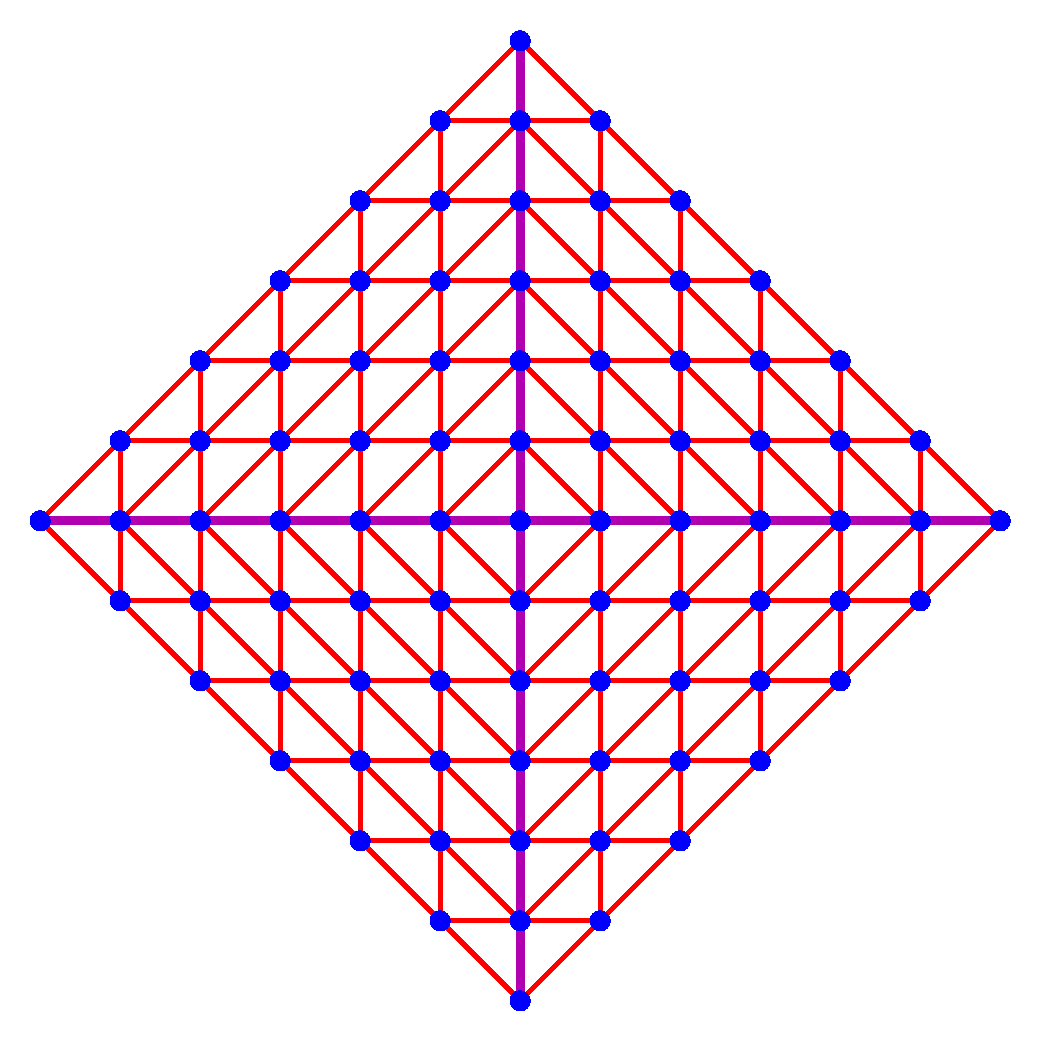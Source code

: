 #FIG 3.2
Landscape
Center
Inches
Letter  
100.00
Single
-2
1200 2
1 3 0 0 1 1 49 0 20 0.000 1 0.0000 4800 4800 75 75 4800 4800 4875 4800
1 3 0 0 1 1 49 0 20 0.000 1 0.0000 4800 4200 75 75 4800 4200 4875 4200
1 3 0 0 1 1 49 0 20 0.000 1 0.0000 4800 3600 75 75 4800 3600 4875 3600
1 3 0 0 1 1 49 0 20 0.000 1 0.0000 4800 3000 75 75 4800 3000 4875 3000
1 3 0 0 1 1 49 0 20 0.000 1 0.0000 4800 2400 75 75 4800 2400 4875 2400
1 3 0 0 1 1 49 0 20 0.000 1 0.0000 4800 1800 75 75 4800 1800 4875 1800
1 3 0 0 1 1 49 0 20 0.000 1 0.0000 4800 1200 75 75 4800 1200 4875 1200
1 3 0 0 1 1 49 0 20 0.000 1 0.0000 5400 1800 75 75 5400 1800 5475 1800
1 3 0 0 1 1 49 0 20 0.000 1 0.0000 6000 2400 75 75 6000 2400 6075 2400
1 3 0 0 1 1 49 0 20 0.000 1 0.0000 5400 2400 75 75 5400 2400 5475 2400
1 3 0 0 1 1 49 0 20 0.000 1 0.0000 5400 3000 75 75 5400 3000 5475 3000
1 3 0 0 1 1 49 0 20 0.000 1 0.0000 6000 3000 75 75 6000 3000 6075 3000
1 3 0 0 1 1 49 0 20 0.000 1 0.0000 6600 3000 75 75 6600 3000 6675 3000
1 3 0 0 1 1 49 0 20 0.000 1 0.0000 7200 3600 75 75 7200 3600 7275 3600
1 3 0 0 1 1 49 0 20 0.000 1 0.0000 6600 3600 75 75 6600 3600 6675 3600
1 3 0 0 1 1 49 0 20 0.000 1 0.0000 6000 3600 75 75 6000 3600 6075 3600
1 3 0 0 1 1 49 0 20 0.000 1 0.0000 5400 3600 75 75 5400 3600 5475 3600
1 3 0 0 1 1 49 0 20 0.000 1 0.0000 5400 4200 75 75 5400 4200 5475 4200
1 3 0 0 1 1 49 0 20 0.000 1 0.0000 6000 4200 75 75 6000 4200 6075 4200
1 3 0 0 1 1 49 0 20 0.000 1 0.0000 6600 4200 75 75 6600 4200 6675 4200
1 3 0 0 1 1 49 0 20 0.000 1 0.0000 7200 4200 75 75 7200 4200 7275 4200
1 3 0 0 1 1 49 0 20 0.000 1 0.0000 7800 4200 75 75 7800 4200 7875 4200
1 3 0 0 1 1 49 0 20 0.000 1 0.0000 8400 4800 75 75 8400 4800 8475 4800
1 3 0 0 1 1 49 0 20 0.000 1 0.0000 7800 4800 75 75 7800 4800 7875 4800
1 3 0 0 1 1 49 0 20 0.000 1 0.0000 7200 4800 75 75 7200 4800 7275 4800
1 3 0 0 1 1 49 0 20 0.000 1 0.0000 6600 4800 75 75 6600 4800 6675 4800
1 3 0 0 1 1 49 0 20 0.000 1 0.0000 6000 4800 75 75 6000 4800 6075 4800
1 3 0 0 1 1 49 0 20 0.000 1 0.0000 5400 4800 75 75 5400 4800 5475 4800
1 3 0 0 1 1 49 0 20 0.000 1 0.0000 4200 1800 75 75 4200 1800 4275 1800
1 3 0 0 1 1 49 0 20 0.000 1 0.0000 4200 2400 75 75 4200 2400 4275 2400
1 3 0 0 1 1 49 0 20 0.000 1 0.0000 3600 2400 75 75 3600 2400 3675 2400
1 3 0 0 1 1 49 0 20 0.000 1 0.0000 2400 3600 75 75 2400 3600 2475 3600
1 3 0 0 1 1 49 0 20 0.000 1 0.0000 3000 3000 75 75 3000 3000 3075 3000
1 3 0 0 1 1 49 0 20 0.000 1 0.0000 3600 3000 75 75 3600 3000 3675 3000
1 3 0 0 1 1 49 0 20 0.000 1 0.0000 4200 3000 75 75 4200 3000 4275 3000
1 3 0 0 1 1 49 0 20 0.000 1 0.0000 4200 3600 75 75 4200 3600 4275 3600
1 3 0 0 1 1 49 0 20 0.000 1 0.0000 3600 3600 75 75 3600 3600 3675 3600
1 3 0 0 1 1 49 0 20 0.000 1 0.0000 3000 3600 75 75 3000 3600 3075 3600
1 3 0 0 1 1 49 0 20 0.000 1 0.0000 1800 4200 75 75 1800 4200 1875 4200
1 3 0 0 1 1 49 0 20 0.000 1 0.0000 1200 4800 75 75 1200 4800 1275 4800
1 3 0 0 1 1 49 0 20 0.000 1 0.0000 1800 4800 75 75 1800 4800 1875 4800
1 3 0 0 1 1 49 0 20 0.000 1 0.0000 2400 4800 75 75 2400 4800 2475 4800
1 3 0 0 1 1 49 0 20 0.000 1 0.0000 2400 4200 75 75 2400 4200 2475 4200
1 3 0 0 1 1 49 0 20 0.000 1 0.0000 3000 4200 75 75 3000 4200 3075 4200
1 3 0 0 1 1 49 0 20 0.000 1 0.0000 3000 4800 75 75 3000 4800 3075 4800
1 3 0 0 1 1 49 0 20 0.000 1 0.0000 3600 4800 75 75 3600 4800 3675 4800
1 3 0 0 1 1 49 0 20 0.000 1 0.0000 3600 4200 75 75 3600 4200 3675 4200
1 3 0 0 1 1 49 0 20 0.000 1 0.0000 4200 4200 75 75 4200 4200 4275 4200
1 3 0 0 1 1 49 0 20 0.000 1 0.0000 4200 4800 75 75 4200 4800 4275 4800
1 3 0 0 1 1 49 0 20 0.000 1 0.0000 1800 5400 75 75 1800 5400 1875 5400
1 3 0 0 1 1 49 0 20 0.000 1 0.0000 2400 5400 75 75 2400 5400 2475 5400
1 3 0 0 1 1 49 0 20 0.000 1 0.0000 3000 5400 75 75 3000 5400 3075 5400
1 3 0 0 1 1 49 0 20 0.000 1 0.0000 3600 5400 75 75 3600 5400 3675 5400
1 3 0 0 1 1 49 0 20 0.000 1 0.0000 4200 5400 75 75 4200 5400 4275 5400
1 3 0 0 1 1 49 0 20 0.000 1 0.0000 4800 5400 75 75 4800 5400 4875 5400
1 3 0 0 1 1 49 0 20 0.000 1 0.0000 5400 5400 75 75 5400 5400 5475 5400
1 3 0 0 1 1 49 0 20 0.000 1 0.0000 5400 6000 75 75 5400 6000 5475 6000
1 3 0 0 1 1 49 0 20 0.000 1 0.0000 4800 6000 75 75 4800 6000 4875 6000
1 3 0 0 1 1 49 0 20 0.000 1 0.0000 4200 6000 75 75 4200 6000 4275 6000
1 3 0 0 1 1 49 0 20 0.000 1 0.0000 3600 6000 75 75 3600 6000 3675 6000
1 3 0 0 1 1 49 0 20 0.000 1 0.0000 3000 6000 75 75 3000 6000 3075 6000
1 3 0 0 1 1 49 0 20 0.000 1 0.0000 2400 6000 75 75 2400 6000 2475 6000
1 3 0 0 1 1 49 0 20 0.000 1 0.0000 3000 6600 75 75 3000 6600 3075 6600
1 3 0 0 1 1 49 0 20 0.000 1 0.0000 3600 6600 75 75 3600 6600 3675 6600
1 3 0 0 1 1 49 0 20 0.000 1 0.0000 4200 6600 75 75 4200 6600 4275 6600
1 3 0 0 1 1 49 0 20 0.000 1 0.0000 4800 6600 75 75 4800 6600 4875 6600
1 3 0 0 1 1 49 0 20 0.000 1 0.0000 4800 7200 75 75 4800 7200 4875 7200
1 3 0 0 1 1 49 0 20 0.000 1 0.0000 4200 7200 75 75 4200 7200 4275 7200
1 3 0 0 1 1 49 0 20 0.000 1 0.0000 3600 7200 75 75 3600 7200 3675 7200
1 3 0 0 1 1 49 0 20 0.000 1 0.0000 4200 7800 75 75 4200 7800 4275 7800
1 3 0 0 1 1 49 0 20 0.000 1 0.0000 4800 7800 75 75 4800 7800 4875 7800
1 3 0 0 1 1 49 0 20 0.000 1 0.0000 4800 8400 75 75 4800 8400 4875 8400
1 3 0 0 1 1 49 0 20 0.000 1 0.0000 5400 7800 75 75 5400 7800 5475 7800
1 3 0 0 1 1 49 0 20 0.000 1 0.0000 5400 7200 75 75 5400 7200 5475 7200
1 3 0 0 1 1 49 0 20 0.000 1 0.0000 5400 6600 75 75 5400 6600 5475 6600
1 3 0 0 1 1 49 0 20 0.000 1 0.0000 6000 5400 75 75 6000 5400 6075 5400
1 3 0 0 1 1 49 0 20 0.000 1 0.0000 6000 6000 75 75 6000 6000 6075 6000
1 3 0 0 1 1 49 0 20 0.000 1 0.0000 6000 6600 75 75 6000 6600 6075 6600
1 3 0 0 1 1 49 0 20 0.000 1 0.0000 6000 7200 75 75 6000 7200 6075 7200
1 3 0 0 1 1 49 0 20 0.000 1 0.0000 6600 6600 75 75 6600 6600 6675 6600
1 3 0 0 1 1 49 0 20 0.000 1 0.0000 6600 6000 75 75 6600 6000 6675 6000
1 3 0 0 1 1 49 0 20 0.000 1 0.0000 6600 5400 75 75 6600 5400 6675 5400
1 3 0 0 1 1 49 0 20 0.000 1 0.0000 7200 5400 75 75 7200 5400 7275 5400
1 3 0 0 1 1 49 0 20 0.000 1 0.0000 7200 6000 75 75 7200 6000 7275 6000
1 3 0 0 1 1 49 0 20 0.000 1 0.0000 7800 5400 75 75 7800 5400 7875 5400
2 2 0 0 0 7 51 0 20 0.000 0 0 -1 0 0 5
	 900 900 8700 900 8700 8700 900 8700 900 900
2 1 0 3 4 1 50 0 -1 0.000 0 0 -1 0 0 2
	 4800 1200 8400 4800
2 1 0 3 4 1 50 0 -1 0.000 0 0 -1 0 0 2
	 4800 1800 7800 4800
2 1 0 3 4 1 50 0 -1 0.000 0 0 -1 0 0 2
	 4800 2400 7200 4800
2 1 0 3 4 1 50 0 -1 0.000 0 0 -1 0 0 2
	 4800 3000 6600 4800
2 1 0 3 4 1 50 0 -1 0.000 0 0 -1 0 0 2
	 4800 3600 6000 4800
2 1 0 3 4 1 50 0 -1 0.000 0 0 -1 0 0 2
	 4800 4200 5400 4800
2 1 0 5 22 1 50 0 -1 0.000 0 0 -1 0 0 2
	 4800 1200 4800 4800
2 1 0 5 22 1 50 0 -1 0.000 0 0 -1 0 0 2
	 4800 4800 8400 4800
2 1 0 3 4 1 50 0 -1 0.000 0 0 -1 0 0 3
	 7800 4800 7800 4200 4800 4200
2 1 0 3 4 1 50 0 -1 0.000 0 0 -1 0 0 3
	 7200 4800 7200 3600 4800 3600
2 1 0 3 4 1 50 0 -1 0.000 0 0 -1 0 0 3
	 4800 3000 6600 3000 6600 4800
2 1 0 3 4 1 50 0 -1 0.000 0 0 -1 0 0 3
	 6000 4800 6000 2400 4800 2400
2 1 0 3 4 1 50 0 -1 0.000 0 0 -1 0 0 3
	 4800 1800 5400 1800 5400 4800
2 1 0 3 4 1 50 0 -1 0.000 0 0 -1 0 0 4
	 8400 4800 4800 8400 1200 4800 4800 1200
2 1 0 3 4 1 50 0 -1 0.000 0 0 -1 0 0 4
	 4800 1800 1800 4800 4800 7800 7800 4800
2 1 0 3 4 1 50 0 -1 0.000 0 0 -1 0 0 4
	 7200 4800 4800 7200 2400 4800 4800 2400
2 1 0 3 4 1 50 0 -1 0.000 0 0 -1 0 0 4
	 4800 3000 3000 4800 4800 6600 6600 4800
2 1 0 3 4 1 50 0 -1 0.000 0 0 -1 0 0 4
	 4800 3600 3600 4800 4800 6000 6000 4800
2 1 0 3 4 1 50 0 -1 0.000 0 0 -1 0 0 4
	 5400 4800 4800 5400 4200 4800 4800 4200
2 1 0 5 22 1 50 0 -1 0.000 0 0 -1 0 0 2
	 4800 4800 1200 4800
2 1 0 5 22 1 50 0 -1 0.000 0 0 -1 0 0 2
	 4800 4800 4800 8400
2 1 0 3 4 1 50 0 -1 0.000 0 0 -1 0 0 5
	 7800 4800 7800 5400 1800 5400 1800 4200 4800 4200
2 1 0 3 4 1 50 0 -1 0.000 0 0 -1 0 0 5
	 4800 3600 2400 3600 2400 6000 7200 6000 7200 4800
2 1 0 3 4 1 50 0 -1 0.000 0 0 -1 0 0 5
	 6600 4800 6600 6600 3000 6600 3000 3000 4800 3000
2 1 0 3 4 1 50 0 -1 0.000 0 0 -1 0 0 5
	 4800 2400 3600 2400 3600 7200 6000 7200 6000 4800
2 1 0 3 4 1 50 0 -1 0.000 0 0 -1 0 0 6
	 5400 4800 5400 7200 5400 7800 4200 7800 4200 1800 4800 1800
